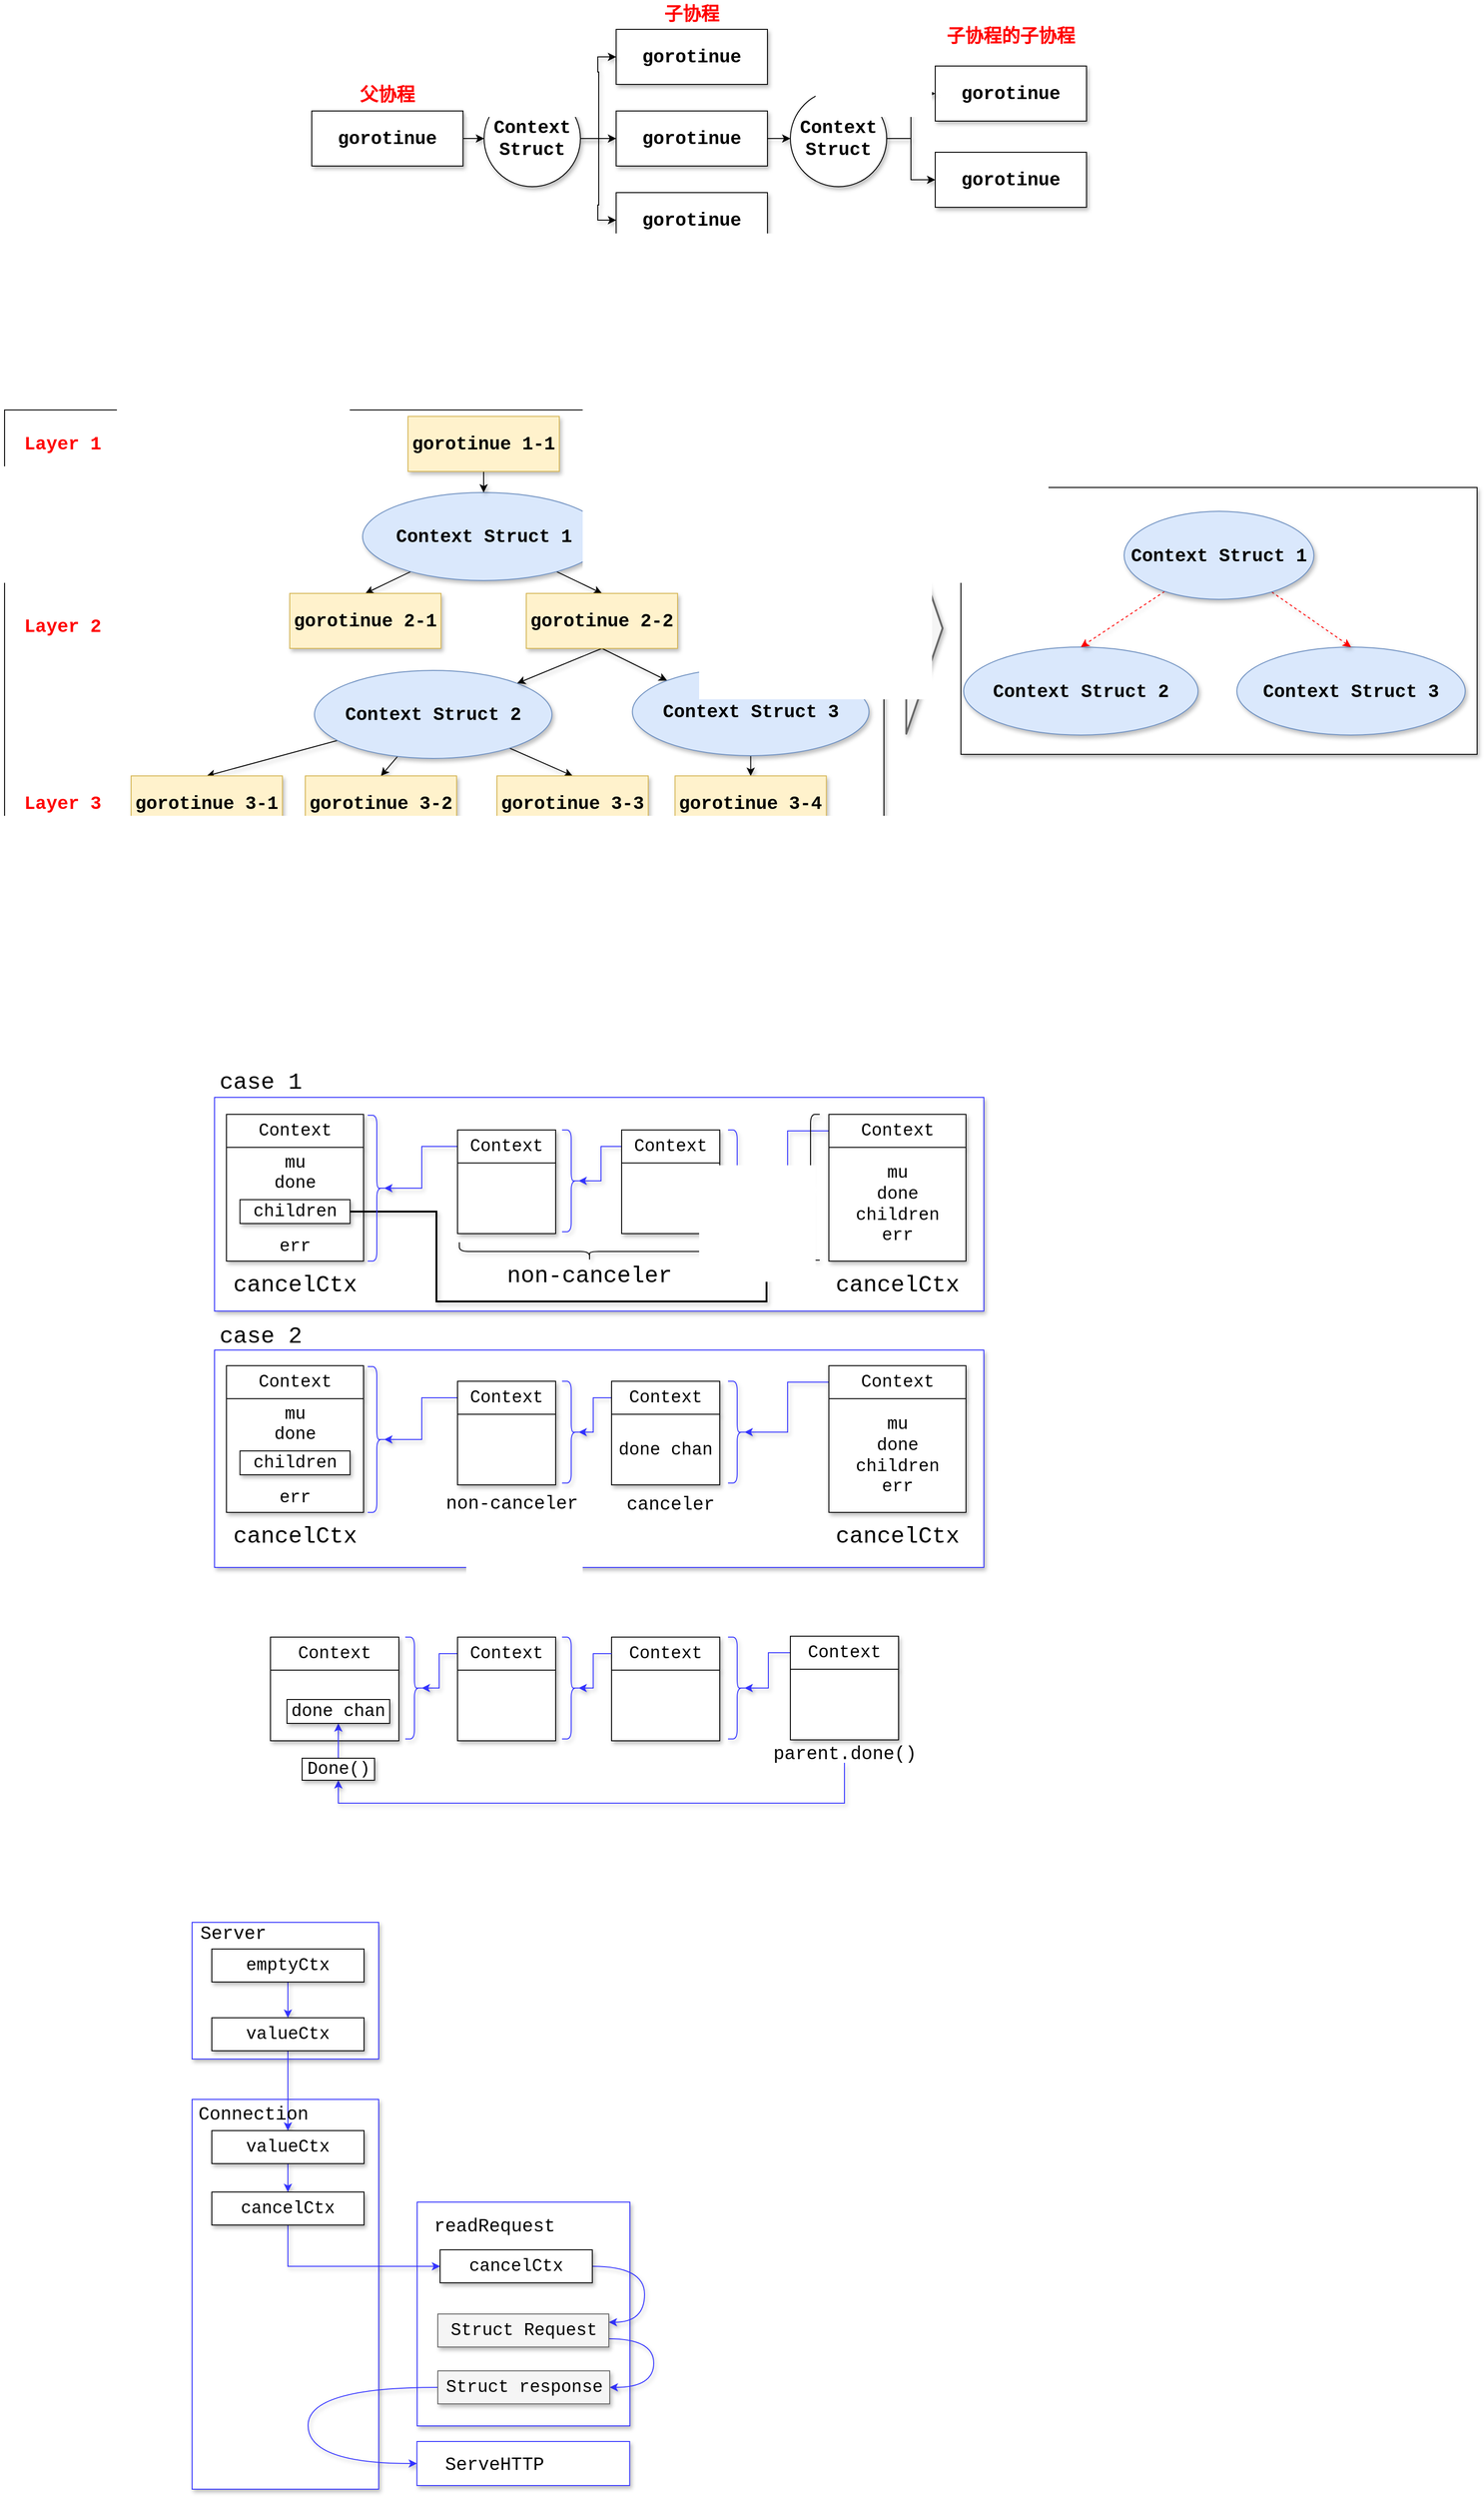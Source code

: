 <mxfile version="14.6.13" type="device"><diagram id="htR_UwB8JXUhuFJ9asn2" name="第 1 页"><mxGraphModel dx="1021" dy="461" grid="0" gridSize="10" guides="1" tooltips="1" connect="1" arrows="1" fold="1" page="0" pageScale="1" pageWidth="827" pageHeight="1169" math="0" shadow="0"><root><mxCell id="0"/><mxCell id="1" parent="0"/><mxCell id="-0JW77oIXEVF09lvHyK0-490" value="" style="rounded=0;whiteSpace=wrap;html=1;shadow=1;strokeColor=#3333FF;fontColor=#FF0000;" parent="1" vertex="1"><mxGeometry x="257" y="2723" width="232" height="244" as="geometry"/></mxCell><mxCell id="-0JW77oIXEVF09lvHyK0-487" value="" style="rounded=0;whiteSpace=wrap;html=1;shadow=1;strokeColor=#3333FF;fontColor=#FF0000;" parent="1" vertex="1"><mxGeometry x="11.5" y="2611" width="203.5" height="425" as="geometry"/></mxCell><mxCell id="-0JW77oIXEVF09lvHyK0-486" value="" style="rounded=0;whiteSpace=wrap;html=1;shadow=1;strokeColor=#3333FF;fontColor=#FF0000;" parent="1" vertex="1"><mxGeometry x="11.5" y="2418" width="203.5" height="149" as="geometry"/></mxCell><mxCell id="-0JW77oIXEVF09lvHyK0-460" value="&lt;font style=&quot;font-size: 19px&quot; face=&quot;Courier New&quot; color=&quot;#000000&quot;&gt;Context&lt;/font&gt;" style="rounded=0;whiteSpace=wrap;html=1;shadow=1;fontColor=#FF0000;" parent="1" vertex="1"><mxGeometry x="469" y="2107" width="118" height="36" as="geometry"/></mxCell><mxCell id="-0JW77oIXEVF09lvHyK0-445" value="" style="rounded=0;whiteSpace=wrap;html=1;shadow=1;strokeColor=#3333FF;fontColor=#FF0000;" parent="1" vertex="1"><mxGeometry x="36" y="1794" width="839" height="237" as="geometry"/></mxCell><mxCell id="-0JW77oIXEVF09lvHyK0-444" value="" style="rounded=0;whiteSpace=wrap;html=1;shadow=1;strokeColor=#3333FF;fontColor=#FF0000;" parent="1" vertex="1"><mxGeometry x="36" y="1518.5" width="839" height="233" as="geometry"/></mxCell><mxCell id="-0JW77oIXEVF09lvHyK0-369" value="" style="rounded=0;whiteSpace=wrap;html=1;shadow=1;fontColor=#FF0000;" parent="1" vertex="1"><mxGeometry x="850" y="853.5" width="563" height="291" as="geometry"/></mxCell><mxCell id="-0JW77oIXEVF09lvHyK0-368" value="" style="rounded=0;whiteSpace=wrap;html=1;shadow=1;fontColor=#FF0000;" parent="1" vertex="1"><mxGeometry x="-193" y="769" width="959" height="471" as="geometry"/></mxCell><mxCell id="-0JW77oIXEVF09lvHyK0-317" value="" style="rounded=0;whiteSpace=wrap;html=1;shadow=0;fontColor=#FF0000;strokeColor=none;" parent="1" vertex="1"><mxGeometry x="49" y="1537" width="149" height="161" as="geometry"/></mxCell><mxCell id="-0JW77oIXEVF09lvHyK0-287" style="edgeStyle=orthogonalEdgeStyle;rounded=0;orthogonalLoop=1;jettySize=auto;html=1;shadow=1;fontStyle=1" parent="1" source="-0JW77oIXEVF09lvHyK0-284" target="-0JW77oIXEVF09lvHyK0-286" edge="1"><mxGeometry relative="1" as="geometry"/></mxCell><mxCell id="-0JW77oIXEVF09lvHyK0-284" value="&lt;font face=&quot;Courier New&quot; style=&quot;font-size: 20px&quot;&gt;gorotinue&lt;/font&gt;" style="rounded=0;whiteSpace=wrap;html=1;shadow=1;fontStyle=1" parent="1" vertex="1"><mxGeometry x="142" y="443" width="165" height="60" as="geometry"/></mxCell><mxCell id="-0JW77oIXEVF09lvHyK0-285" value="&lt;font face=&quot;Courier New&quot; style=&quot;font-size: 20px&quot;&gt;gorotinue&lt;/font&gt;" style="rounded=0;whiteSpace=wrap;html=1;shadow=1;fontStyle=1" parent="1" vertex="1"><mxGeometry x="474" y="354" width="165" height="60" as="geometry"/></mxCell><mxCell id="-0JW77oIXEVF09lvHyK0-288" style="edgeStyle=orthogonalEdgeStyle;rounded=0;orthogonalLoop=1;jettySize=auto;html=1;entryX=0;entryY=0.5;entryDx=0;entryDy=0;shadow=1;fontStyle=1" parent="1" source="-0JW77oIXEVF09lvHyK0-286" target="-0JW77oIXEVF09lvHyK0-285" edge="1"><mxGeometry relative="1" as="geometry"/></mxCell><mxCell id="-0JW77oIXEVF09lvHyK0-290" style="edgeStyle=orthogonalEdgeStyle;rounded=0;orthogonalLoop=1;jettySize=auto;html=1;entryX=0;entryY=0.5;entryDx=0;entryDy=0;shadow=1;fontStyle=1" parent="1" source="-0JW77oIXEVF09lvHyK0-286" target="-0JW77oIXEVF09lvHyK0-289" edge="1"><mxGeometry relative="1" as="geometry"/></mxCell><mxCell id="-0JW77oIXEVF09lvHyK0-292" style="edgeStyle=orthogonalEdgeStyle;rounded=0;orthogonalLoop=1;jettySize=auto;html=1;entryX=0;entryY=0.5;entryDx=0;entryDy=0;shadow=1;fontStyle=1" parent="1" source="-0JW77oIXEVF09lvHyK0-286" target="-0JW77oIXEVF09lvHyK0-291" edge="1"><mxGeometry relative="1" as="geometry"/></mxCell><mxCell id="-0JW77oIXEVF09lvHyK0-286" value="&lt;span style=&quot;font-family: &amp;#34;courier new&amp;#34; ; font-size: 20px&quot;&gt;Context Struct&lt;/span&gt;" style="ellipse;whiteSpace=wrap;html=1;shadow=1;fontStyle=1" parent="1" vertex="1"><mxGeometry x="330" y="420.5" width="105" height="105" as="geometry"/></mxCell><mxCell id="-0JW77oIXEVF09lvHyK0-298" style="edgeStyle=orthogonalEdgeStyle;rounded=0;orthogonalLoop=1;jettySize=auto;html=1;entryX=0;entryY=0.5;entryDx=0;entryDy=0;shadow=1;fontColor=#FF0000;" parent="1" source="-0JW77oIXEVF09lvHyK0-289" target="-0JW77oIXEVF09lvHyK0-297" edge="1"><mxGeometry relative="1" as="geometry"/></mxCell><mxCell id="-0JW77oIXEVF09lvHyK0-289" value="&lt;font face=&quot;Courier New&quot; style=&quot;font-size: 20px&quot;&gt;gorotinue&lt;/font&gt;" style="rounded=0;whiteSpace=wrap;html=1;shadow=1;fontStyle=1" parent="1" vertex="1"><mxGeometry x="474" y="443" width="165" height="60" as="geometry"/></mxCell><mxCell id="-0JW77oIXEVF09lvHyK0-291" value="&lt;font face=&quot;Courier New&quot; style=&quot;font-size: 20px&quot;&gt;gorotinue&lt;/font&gt;" style="rounded=0;whiteSpace=wrap;html=1;shadow=1;fontStyle=1" parent="1" vertex="1"><mxGeometry x="474" y="532" width="165" height="60" as="geometry"/></mxCell><mxCell id="-0JW77oIXEVF09lvHyK0-293" value="&lt;b&gt;&lt;font style=&quot;font-size: 20px&quot;&gt;父协程&lt;/font&gt;&lt;/b&gt;" style="text;html=1;strokeColor=none;fillColor=none;align=center;verticalAlign=middle;whiteSpace=wrap;rounded=0;shadow=1;fontColor=#FF0000;" parent="1" vertex="1"><mxGeometry x="181" y="414" width="87" height="20" as="geometry"/></mxCell><mxCell id="-0JW77oIXEVF09lvHyK0-294" value="&lt;b&gt;&lt;font style=&quot;font-size: 20px&quot;&gt;子协程&lt;/font&gt;&lt;/b&gt;" style="text;html=1;strokeColor=none;fillColor=none;align=center;verticalAlign=middle;whiteSpace=wrap;rounded=0;shadow=1;fontColor=#FF0000;" parent="1" vertex="1"><mxGeometry x="513" y="326" width="87" height="20" as="geometry"/></mxCell><mxCell id="-0JW77oIXEVF09lvHyK0-295" value="&lt;font face=&quot;Courier New&quot; style=&quot;font-size: 20px&quot;&gt;gorotinue&lt;/font&gt;" style="rounded=0;whiteSpace=wrap;html=1;shadow=1;fontStyle=1" parent="1" vertex="1"><mxGeometry x="822" y="394" width="165" height="60" as="geometry"/></mxCell><mxCell id="-0JW77oIXEVF09lvHyK0-296" value="&lt;b&gt;&lt;font style=&quot;font-size: 20px&quot;&gt;子协程的子协程&lt;/font&gt;&lt;/b&gt;" style="text;html=1;strokeColor=none;fillColor=none;align=center;verticalAlign=middle;whiteSpace=wrap;rounded=0;shadow=1;fontColor=#FF0000;" parent="1" vertex="1"><mxGeometry x="825" y="350" width="159" height="20" as="geometry"/></mxCell><mxCell id="-0JW77oIXEVF09lvHyK0-299" style="edgeStyle=orthogonalEdgeStyle;rounded=0;orthogonalLoop=1;jettySize=auto;html=1;entryX=0;entryY=0.5;entryDx=0;entryDy=0;shadow=1;fontColor=#FF0000;" parent="1" source="-0JW77oIXEVF09lvHyK0-297" target="-0JW77oIXEVF09lvHyK0-295" edge="1"><mxGeometry relative="1" as="geometry"/></mxCell><mxCell id="-0JW77oIXEVF09lvHyK0-301" style="edgeStyle=orthogonalEdgeStyle;rounded=0;orthogonalLoop=1;jettySize=auto;html=1;shadow=1;fontColor=#FF0000;" parent="1" source="-0JW77oIXEVF09lvHyK0-297" target="-0JW77oIXEVF09lvHyK0-300" edge="1"><mxGeometry relative="1" as="geometry"/></mxCell><mxCell id="-0JW77oIXEVF09lvHyK0-297" value="&lt;span style=&quot;font-family: &amp;#34;courier new&amp;#34; ; font-size: 20px&quot;&gt;Context Struct&lt;/span&gt;" style="ellipse;whiteSpace=wrap;html=1;shadow=1;fontStyle=1" parent="1" vertex="1"><mxGeometry x="664" y="420.5" width="105" height="105" as="geometry"/></mxCell><mxCell id="-0JW77oIXEVF09lvHyK0-300" value="&lt;font face=&quot;Courier New&quot; style=&quot;font-size: 20px&quot;&gt;gorotinue&lt;/font&gt;" style="rounded=0;whiteSpace=wrap;html=1;shadow=1;fontStyle=1" parent="1" vertex="1"><mxGeometry x="822" y="488" width="165" height="60" as="geometry"/></mxCell><mxCell id="-0JW77oIXEVF09lvHyK0-342" style="edgeStyle=none;rounded=0;orthogonalLoop=1;jettySize=auto;html=1;entryX=0.5;entryY=0;entryDx=0;entryDy=0;shadow=1;endArrow=classic;endFill=1;fontColor=#FF0000;" parent="1" source="-0JW77oIXEVF09lvHyK0-302" target="-0JW77oIXEVF09lvHyK0-341" edge="1"><mxGeometry relative="1" as="geometry"/></mxCell><mxCell id="-0JW77oIXEVF09lvHyK0-344" style="edgeStyle=none;rounded=0;orthogonalLoop=1;jettySize=auto;html=1;entryX=0.5;entryY=0;entryDx=0;entryDy=0;shadow=1;endArrow=classic;endFill=1;fontColor=#FF0000;" parent="1" source="-0JW77oIXEVF09lvHyK0-302" target="-0JW77oIXEVF09lvHyK0-343" edge="1"><mxGeometry relative="1" as="geometry"/></mxCell><mxCell id="-0JW77oIXEVF09lvHyK0-302" value="&lt;font face=&quot;Courier New&quot; style=&quot;font-size: 20px&quot;&gt;&lt;span&gt;Context Struct 1&lt;/span&gt;&lt;/font&gt;" style="ellipse;whiteSpace=wrap;html=1;shadow=1;fontStyle=1;fillColor=#dae8fc;strokeColor=#6c8ebf;" parent="1" vertex="1"><mxGeometry x="197.5" y="859" width="264" height="96" as="geometry"/></mxCell><mxCell id="-0JW77oIXEVF09lvHyK0-313" value="&lt;font style=&quot;font-size: 19px&quot; face=&quot;Courier New&quot; color=&quot;#000000&quot;&gt;Context&lt;/font&gt;" style="rounded=0;whiteSpace=wrap;html=1;shadow=1;fontColor=#FF0000;" parent="1" vertex="1"><mxGeometry x="49" y="1537" width="149.5" height="36" as="geometry"/></mxCell><mxCell id="-0JW77oIXEVF09lvHyK0-314" value="&lt;font style=&quot;font-size: 19px&quot; face=&quot;Courier New&quot; color=&quot;#000000&quot;&gt;mu&lt;br&gt;done&lt;br&gt;&lt;br&gt;&lt;br&gt;err&lt;br&gt;&lt;/font&gt;" style="rounded=0;whiteSpace=wrap;html=1;shadow=1;fontColor=#FF0000;" parent="1" vertex="1"><mxGeometry x="49" y="1573" width="149.5" height="124" as="geometry"/></mxCell><mxCell id="-0JW77oIXEVF09lvHyK0-321" value="&lt;font face=&quot;Courier New&quot; style=&quot;font-size: 25px&quot; color=&quot;#000000&quot;&gt;cancelCtx&lt;/font&gt;" style="text;html=1;strokeColor=none;fillColor=none;align=center;verticalAlign=middle;whiteSpace=wrap;rounded=0;shadow=0;fontColor=#FF0000;" parent="1" vertex="1"><mxGeometry x="51.75" y="1713" width="144" height="20" as="geometry"/></mxCell><mxCell id="-0JW77oIXEVF09lvHyK0-332" style="edgeStyle=none;rounded=0;orthogonalLoop=1;jettySize=auto;html=1;shadow=1;endArrow=classic;endFill=1;fontColor=#FF0000;" parent="1" source="-0JW77oIXEVF09lvHyK0-331" target="-0JW77oIXEVF09lvHyK0-302" edge="1"><mxGeometry relative="1" as="geometry"/></mxCell><mxCell id="-0JW77oIXEVF09lvHyK0-331" value="&lt;font face=&quot;Courier New&quot; style=&quot;font-size: 20px&quot;&gt;gorotinue 1-1&lt;/font&gt;" style="rounded=0;whiteSpace=wrap;html=1;shadow=1;fontStyle=1;fillColor=#fff2cc;strokeColor=#d6b656;" parent="1" vertex="1"><mxGeometry x="247" y="776" width="165" height="60" as="geometry"/></mxCell><mxCell id="-0JW77oIXEVF09lvHyK0-349" style="edgeStyle=none;rounded=0;orthogonalLoop=1;jettySize=auto;html=1;entryX=0.5;entryY=0;entryDx=0;entryDy=0;shadow=1;endArrow=classic;endFill=1;fontColor=#FF0000;" parent="1" source="-0JW77oIXEVF09lvHyK0-337" target="-0JW77oIXEVF09lvHyK0-346" edge="1"><mxGeometry relative="1" as="geometry"/></mxCell><mxCell id="-0JW77oIXEVF09lvHyK0-350" style="edgeStyle=none;rounded=0;orthogonalLoop=1;jettySize=auto;html=1;entryX=0.5;entryY=0;entryDx=0;entryDy=0;shadow=1;endArrow=classic;endFill=1;fontColor=#FF0000;" parent="1" source="-0JW77oIXEVF09lvHyK0-337" target="-0JW77oIXEVF09lvHyK0-347" edge="1"><mxGeometry relative="1" as="geometry"/></mxCell><mxCell id="-0JW77oIXEVF09lvHyK0-351" style="edgeStyle=none;rounded=0;orthogonalLoop=1;jettySize=auto;html=1;entryX=0.5;entryY=0;entryDx=0;entryDy=0;shadow=1;endArrow=classic;endFill=1;fontColor=#FF0000;" parent="1" source="-0JW77oIXEVF09lvHyK0-337" target="-0JW77oIXEVF09lvHyK0-348" edge="1"><mxGeometry relative="1" as="geometry"/></mxCell><mxCell id="-0JW77oIXEVF09lvHyK0-337" value="&lt;span style=&quot;font-family: &amp;#34;courier new&amp;#34; ; font-size: 20px&quot;&gt;Context Struct 2&lt;/span&gt;" style="ellipse;whiteSpace=wrap;html=1;shadow=1;fontStyle=1;fillColor=#dae8fc;strokeColor=#6c8ebf;" parent="1" vertex="1"><mxGeometry x="145" y="1053" width="259" height="96" as="geometry"/></mxCell><mxCell id="-0JW77oIXEVF09lvHyK0-341" value="&lt;font face=&quot;Courier New&quot; style=&quot;font-size: 20px&quot;&gt;gorotinue 2-1&lt;/font&gt;" style="rounded=0;whiteSpace=wrap;html=1;shadow=1;fontStyle=1;fillColor=#fff2cc;strokeColor=#d6b656;" parent="1" vertex="1"><mxGeometry x="118" y="969" width="165" height="60" as="geometry"/></mxCell><mxCell id="-0JW77oIXEVF09lvHyK0-345" style="edgeStyle=none;rounded=0;orthogonalLoop=1;jettySize=auto;html=1;entryX=1;entryY=0;entryDx=0;entryDy=0;shadow=1;endArrow=classic;endFill=1;fontColor=#FF0000;exitX=0.5;exitY=1;exitDx=0;exitDy=0;" parent="1" source="-0JW77oIXEVF09lvHyK0-343" target="-0JW77oIXEVF09lvHyK0-337" edge="1"><mxGeometry relative="1" as="geometry"/></mxCell><mxCell id="-0JW77oIXEVF09lvHyK0-356" style="edgeStyle=none;rounded=0;orthogonalLoop=1;jettySize=auto;html=1;entryX=0;entryY=0;entryDx=0;entryDy=0;shadow=1;endArrow=classic;endFill=1;fontColor=#FF0000;exitX=0.5;exitY=1;exitDx=0;exitDy=0;" parent="1" source="-0JW77oIXEVF09lvHyK0-343" target="-0JW77oIXEVF09lvHyK0-355" edge="1"><mxGeometry relative="1" as="geometry"><mxPoint x="560" y="1024" as="sourcePoint"/></mxGeometry></mxCell><mxCell id="-0JW77oIXEVF09lvHyK0-343" value="&lt;font face=&quot;Courier New&quot; style=&quot;font-size: 20px&quot;&gt;gorotinue 2-2&lt;/font&gt;" style="rounded=0;whiteSpace=wrap;html=1;shadow=1;fontStyle=1;fillColor=#fff2cc;strokeColor=#d6b656;" parent="1" vertex="1"><mxGeometry x="376" y="969" width="165" height="60" as="geometry"/></mxCell><mxCell id="-0JW77oIXEVF09lvHyK0-346" value="&lt;font face=&quot;Courier New&quot; style=&quot;font-size: 20px&quot;&gt;gorotinue 3-1&lt;/font&gt;" style="rounded=0;whiteSpace=wrap;html=1;shadow=1;fontStyle=1;fillColor=#fff2cc;strokeColor=#d6b656;" parent="1" vertex="1"><mxGeometry x="-55" y="1168" width="165" height="60" as="geometry"/></mxCell><mxCell id="-0JW77oIXEVF09lvHyK0-347" value="&lt;font face=&quot;Courier New&quot; style=&quot;font-size: 20px&quot;&gt;gorotinue 3-2&lt;/font&gt;" style="rounded=0;whiteSpace=wrap;html=1;shadow=1;fontStyle=1;fillColor=#fff2cc;strokeColor=#d6b656;" parent="1" vertex="1"><mxGeometry x="135" y="1168" width="165" height="60" as="geometry"/></mxCell><mxCell id="-0JW77oIXEVF09lvHyK0-348" value="&lt;font face=&quot;Courier New&quot; style=&quot;font-size: 20px&quot;&gt;gorotinue 3-3&lt;/font&gt;" style="rounded=0;whiteSpace=wrap;html=1;shadow=1;fontStyle=1;fillColor=#fff2cc;strokeColor=#d6b656;" parent="1" vertex="1"><mxGeometry x="344" y="1168" width="165" height="60" as="geometry"/></mxCell><mxCell id="-0JW77oIXEVF09lvHyK0-358" style="edgeStyle=none;rounded=0;orthogonalLoop=1;jettySize=auto;html=1;shadow=1;endArrow=classic;endFill=1;fontColor=#FF0000;" parent="1" source="-0JW77oIXEVF09lvHyK0-355" target="-0JW77oIXEVF09lvHyK0-357" edge="1"><mxGeometry relative="1" as="geometry"/></mxCell><mxCell id="-0JW77oIXEVF09lvHyK0-355" value="&lt;span style=&quot;font-family: &amp;#34;courier new&amp;#34; ; font-size: 20px&quot;&gt;Context Struct 3&lt;/span&gt;" style="ellipse;whiteSpace=wrap;html=1;shadow=1;fontStyle=1;fillColor=#dae8fc;strokeColor=#6c8ebf;" parent="1" vertex="1"><mxGeometry x="491.74" y="1050" width="258" height="96" as="geometry"/></mxCell><mxCell id="-0JW77oIXEVF09lvHyK0-357" value="&lt;font face=&quot;Courier New&quot; style=&quot;font-size: 20px&quot;&gt;gorotinue 3-4&lt;/font&gt;" style="rounded=0;whiteSpace=wrap;html=1;shadow=1;fontStyle=1;fillColor=#fff2cc;strokeColor=#d6b656;" parent="1" vertex="1"><mxGeometry x="538.24" y="1168" width="165" height="60" as="geometry"/></mxCell><mxCell id="-0JW77oIXEVF09lvHyK0-361" value="&lt;span style=&quot;font-family: &amp;#34;courier new&amp;#34; ; font-size: 20px&quot;&gt;Context Struct 2&lt;/span&gt;" style="ellipse;whiteSpace=wrap;html=1;shadow=1;fontStyle=1;fillColor=#dae8fc;strokeColor=#6c8ebf;" parent="1" vertex="1"><mxGeometry x="853" y="1027.5" width="255.63" height="96" as="geometry"/></mxCell><mxCell id="-0JW77oIXEVF09lvHyK0-362" value="&lt;span style=&quot;font-family: &amp;#34;courier new&amp;#34; ; font-size: 20px&quot;&gt;Context Struct 3&lt;/span&gt;" style="ellipse;whiteSpace=wrap;html=1;shadow=1;fontStyle=1;fillColor=#dae8fc;strokeColor=#6c8ebf;" parent="1" vertex="1"><mxGeometry x="1151" y="1027.5" width="249" height="96" as="geometry"/></mxCell><mxCell id="-0JW77oIXEVF09lvHyK0-364" style="edgeStyle=none;rounded=0;orthogonalLoop=1;jettySize=auto;html=1;entryX=0.5;entryY=0;entryDx=0;entryDy=0;shadow=1;dashed=1;endArrow=classic;endFill=1;strokeColor=#FF0000;fontColor=#FF0000;" parent="1" source="-0JW77oIXEVF09lvHyK0-363" target="-0JW77oIXEVF09lvHyK0-361" edge="1"><mxGeometry relative="1" as="geometry"/></mxCell><mxCell id="-0JW77oIXEVF09lvHyK0-365" style="edgeStyle=none;rounded=0;orthogonalLoop=1;jettySize=auto;html=1;entryX=0.5;entryY=0;entryDx=0;entryDy=0;shadow=1;dashed=1;endArrow=classic;endFill=1;strokeColor=#FF0000;fontColor=#FF0000;" parent="1" source="-0JW77oIXEVF09lvHyK0-363" target="-0JW77oIXEVF09lvHyK0-362" edge="1"><mxGeometry relative="1" as="geometry"/></mxCell><mxCell id="-0JW77oIXEVF09lvHyK0-363" value="&lt;font face=&quot;Courier New&quot; style=&quot;font-size: 20px&quot;&gt;&lt;span&gt;Context Struct 1&lt;/span&gt;&lt;/font&gt;" style="ellipse;whiteSpace=wrap;html=1;shadow=1;fontStyle=1;fillColor=#dae8fc;strokeColor=#6c8ebf;" parent="1" vertex="1"><mxGeometry x="1028" y="879.5" width="207" height="96" as="geometry"/></mxCell><mxCell id="-0JW77oIXEVF09lvHyK0-366" value="" style="shape=flexArrow;endArrow=classic;html=1;shadow=1;fontColor=#FF0000;strokeWidth=2;endWidth=198.571;endSize=12.529;width=28.571;fillColor=#f5f5f5;strokeColor=#666666;" parent="1" edge="1"><mxGeometry width="50" height="50" relative="1" as="geometry"><mxPoint x="780" y="1007" as="sourcePoint"/><mxPoint x="831" y="1007" as="targetPoint"/></mxGeometry></mxCell><mxCell id="-0JW77oIXEVF09lvHyK0-370" value="&lt;font style=&quot;font-size: 20px&quot; face=&quot;Courier New&quot;&gt;&lt;b&gt;Layer 1&lt;/b&gt;&lt;/font&gt;" style="text;html=1;strokeColor=none;fillColor=none;align=center;verticalAlign=middle;whiteSpace=wrap;rounded=0;shadow=1;fontColor=#FF0000;" parent="1" vertex="1"><mxGeometry x="-180" y="796" width="101" height="20" as="geometry"/></mxCell><mxCell id="-0JW77oIXEVF09lvHyK0-371" value="&lt;font style=&quot;font-size: 20px&quot; face=&quot;Courier New&quot;&gt;&lt;b&gt;Layer 2&lt;/b&gt;&lt;/font&gt;" style="text;html=1;strokeColor=none;fillColor=none;align=center;verticalAlign=middle;whiteSpace=wrap;rounded=0;shadow=1;fontColor=#FF0000;" parent="1" vertex="1"><mxGeometry x="-180" y="994.5" width="101" height="20" as="geometry"/></mxCell><mxCell id="-0JW77oIXEVF09lvHyK0-372" value="&lt;font style=&quot;font-size: 20px&quot; face=&quot;Courier New&quot;&gt;&lt;b&gt;Layer 3&lt;/b&gt;&lt;/font&gt;" style="text;html=1;strokeColor=none;fillColor=none;align=center;verticalAlign=middle;whiteSpace=wrap;rounded=0;shadow=1;fontColor=#FF0000;" parent="1" vertex="1"><mxGeometry x="-180" y="1188" width="101" height="20" as="geometry"/></mxCell><mxCell id="-0JW77oIXEVF09lvHyK0-373" value="" style="rounded=0;whiteSpace=wrap;html=1;shadow=0;fontColor=#FF0000;strokeColor=none;" parent="1" vertex="1"><mxGeometry x="706" y="1537" width="149" height="161" as="geometry"/></mxCell><mxCell id="-0JW77oIXEVF09lvHyK0-396" style="edgeStyle=orthogonalEdgeStyle;rounded=0;orthogonalLoop=1;jettySize=auto;html=1;entryX=0.1;entryY=0.5;entryDx=0;entryDy=0;entryPerimeter=0;shadow=1;endArrow=classic;endFill=1;strokeWidth=1;fontColor=#FF0000;strokeColor=#3333FF;" parent="1" source="-0JW77oIXEVF09lvHyK0-374" target="-0JW77oIXEVF09lvHyK0-394" edge="1"><mxGeometry relative="1" as="geometry"/></mxCell><mxCell id="-0JW77oIXEVF09lvHyK0-374" value="&lt;font style=&quot;font-size: 19px&quot; face=&quot;Courier New&quot; color=&quot;#000000&quot;&gt;Context&lt;/font&gt;" style="rounded=0;whiteSpace=wrap;html=1;shadow=1;fontColor=#FF0000;" parent="1" vertex="1"><mxGeometry x="706" y="1537" width="149.5" height="36" as="geometry"/></mxCell><mxCell id="-0JW77oIXEVF09lvHyK0-375" value="&lt;font style=&quot;font-size: 19px&quot; face=&quot;Courier New&quot; color=&quot;#000000&quot;&gt;mu&lt;br&gt;done&lt;br&gt;children&lt;br&gt;err&lt;br&gt;&lt;/font&gt;" style="rounded=0;whiteSpace=wrap;html=1;shadow=1;fontColor=#FF0000;" parent="1" vertex="1"><mxGeometry x="706" y="1573" width="149.5" height="124" as="geometry"/></mxCell><mxCell id="-0JW77oIXEVF09lvHyK0-376" value="&lt;font face=&quot;Courier New&quot; style=&quot;font-size: 25px&quot; color=&quot;#000000&quot;&gt;cancelCtx&lt;/font&gt;" style="text;html=1;strokeColor=none;fillColor=none;align=center;verticalAlign=middle;whiteSpace=wrap;rounded=0;shadow=0;fontColor=#FF0000;" parent="1" vertex="1"><mxGeometry x="708.75" y="1713" width="144" height="20" as="geometry"/></mxCell><mxCell id="-0JW77oIXEVF09lvHyK0-390" style="edgeStyle=orthogonalEdgeStyle;rounded=0;orthogonalLoop=1;jettySize=auto;html=1;entryX=0.1;entryY=0.5;entryDx=0;entryDy=0;entryPerimeter=0;shadow=1;endArrow=classic;endFill=1;strokeColor=#000000;strokeWidth=2;fontColor=#FF0000;" parent="1" source="-0JW77oIXEVF09lvHyK0-378" target="-0JW77oIXEVF09lvHyK0-380" edge="1"><mxGeometry relative="1" as="geometry"><Array as="points"><mxPoint x="278" y="1643"/><mxPoint x="278" y="1741"/><mxPoint x="638" y="1741"/><mxPoint x="638" y="1617"/></Array></mxGeometry></mxCell><mxCell id="-0JW77oIXEVF09lvHyK0-378" value="&lt;font color=&quot;#000000&quot; face=&quot;Courier New&quot; style=&quot;font-size: 19px&quot;&gt;children&lt;/font&gt;" style="rounded=0;whiteSpace=wrap;html=1;shadow=1;fontColor=#FF0000;" parent="1" vertex="1"><mxGeometry x="63.75" y="1630" width="120" height="26" as="geometry"/></mxCell><mxCell id="-0JW77oIXEVF09lvHyK0-380" value="" style="shape=curlyBracket;whiteSpace=wrap;html=1;rounded=1;shadow=1;fontColor=#FF0000;" parent="1" vertex="1"><mxGeometry x="676" y="1537" width="20" height="159" as="geometry"/></mxCell><mxCell id="-0JW77oIXEVF09lvHyK0-389" style="edgeStyle=orthogonalEdgeStyle;rounded=0;orthogonalLoop=1;jettySize=auto;html=1;entryX=0.1;entryY=0.5;entryDx=0;entryDy=0;entryPerimeter=0;shadow=1;endArrow=classic;endFill=1;strokeWidth=1;fontColor=#FF0000;strokeColor=#3333FF;" parent="1" source="-0JW77oIXEVF09lvHyK0-385" target="-0JW77oIXEVF09lvHyK0-387" edge="1"><mxGeometry relative="1" as="geometry"/></mxCell><mxCell id="-0JW77oIXEVF09lvHyK0-385" value="&lt;font style=&quot;font-size: 19px&quot; face=&quot;Courier New&quot; color=&quot;#000000&quot;&gt;Context&lt;/font&gt;" style="rounded=0;whiteSpace=wrap;html=1;shadow=1;fontColor=#FF0000;" parent="1" vertex="1"><mxGeometry x="301" y="1554" width="107" height="36" as="geometry"/></mxCell><mxCell id="-0JW77oIXEVF09lvHyK0-382" value="&lt;font style=&quot;font-size: 19px&quot; face=&quot;Courier New&quot; color=&quot;#000000&quot;&gt;&lt;br&gt;&lt;/font&gt;" style="rounded=0;whiteSpace=wrap;html=1;shadow=1;fontColor=#FF0000;" parent="1" vertex="1"><mxGeometry x="301" y="1590" width="107" height="77" as="geometry"/></mxCell><mxCell id="-0JW77oIXEVF09lvHyK0-387" value="" style="shape=curlyBracket;whiteSpace=wrap;html=1;rounded=1;shadow=1;fontColor=#FF0000;rotation=-180;strokeColor=#3333FF;" parent="1" vertex="1"><mxGeometry x="203" y="1538" width="20" height="159" as="geometry"/></mxCell><mxCell id="-0JW77oIXEVF09lvHyK0-395" style="edgeStyle=orthogonalEdgeStyle;rounded=0;orthogonalLoop=1;jettySize=auto;html=1;entryX=0.1;entryY=0.5;entryDx=0;entryDy=0;entryPerimeter=0;shadow=1;endArrow=classic;endFill=1;strokeWidth=1;fontColor=#FF0000;strokeColor=#3333FF;" parent="1" source="-0JW77oIXEVF09lvHyK0-391" target="-0JW77oIXEVF09lvHyK0-393" edge="1"><mxGeometry relative="1" as="geometry"/></mxCell><mxCell id="-0JW77oIXEVF09lvHyK0-391" value="&lt;font style=&quot;font-size: 19px&quot; face=&quot;Courier New&quot; color=&quot;#000000&quot;&gt;Context&lt;/font&gt;" style="rounded=0;whiteSpace=wrap;html=1;shadow=1;fontColor=#FF0000;" parent="1" vertex="1"><mxGeometry x="480" y="1554" width="107" height="36" as="geometry"/></mxCell><mxCell id="-0JW77oIXEVF09lvHyK0-392" value="&lt;font style=&quot;font-size: 19px&quot; face=&quot;Courier New&quot; color=&quot;#000000&quot;&gt;&lt;br&gt;&lt;/font&gt;" style="rounded=0;whiteSpace=wrap;html=1;shadow=1;fontColor=#FF0000;" parent="1" vertex="1"><mxGeometry x="480" y="1590" width="107" height="77" as="geometry"/></mxCell><mxCell id="-0JW77oIXEVF09lvHyK0-393" value="" style="shape=curlyBracket;whiteSpace=wrap;html=1;rounded=1;shadow=1;fontColor=#FF0000;rotation=-180;strokeColor=#3333FF;" parent="1" vertex="1"><mxGeometry x="415" y="1554" width="20" height="111" as="geometry"/></mxCell><mxCell id="-0JW77oIXEVF09lvHyK0-394" value="" style="shape=curlyBracket;whiteSpace=wrap;html=1;rounded=1;shadow=1;fontColor=#FF0000;rotation=-180;strokeColor=#3333FF;" parent="1" vertex="1"><mxGeometry x="596" y="1554" width="20" height="111" as="geometry"/></mxCell><mxCell id="-0JW77oIXEVF09lvHyK0-418" value="&lt;font face=&quot;Courier New&quot; style=&quot;font-size: 25px&quot; color=&quot;#000000&quot;&gt;non-canceler&lt;/font&gt;" style="text;html=1;strokeColor=none;fillColor=none;align=center;verticalAlign=middle;whiteSpace=wrap;rounded=0;shadow=0;fontColor=#FF0000;" parent="1" vertex="1"><mxGeometry x="326" y="1703" width="238" height="20" as="geometry"/></mxCell><mxCell id="-0JW77oIXEVF09lvHyK0-419" value="" style="rounded=0;whiteSpace=wrap;html=1;shadow=0;fontColor=#FF0000;strokeColor=none;" parent="1" vertex="1"><mxGeometry x="49" y="1811" width="149" height="161" as="geometry"/></mxCell><mxCell id="-0JW77oIXEVF09lvHyK0-420" value="&lt;font style=&quot;font-size: 19px&quot; face=&quot;Courier New&quot; color=&quot;#000000&quot;&gt;Context&lt;/font&gt;" style="rounded=0;whiteSpace=wrap;html=1;shadow=1;fontColor=#FF0000;" parent="1" vertex="1"><mxGeometry x="49" y="1811" width="149.5" height="36" as="geometry"/></mxCell><mxCell id="-0JW77oIXEVF09lvHyK0-421" value="&lt;font style=&quot;font-size: 19px&quot; face=&quot;Courier New&quot; color=&quot;#000000&quot;&gt;mu&lt;br&gt;done&lt;br&gt;&lt;br&gt;&lt;br&gt;err&lt;br&gt;&lt;/font&gt;" style="rounded=0;whiteSpace=wrap;html=1;shadow=1;fontColor=#FF0000;" parent="1" vertex="1"><mxGeometry x="49" y="1847" width="149.5" height="124" as="geometry"/></mxCell><mxCell id="-0JW77oIXEVF09lvHyK0-422" value="&lt;font face=&quot;Courier New&quot; style=&quot;font-size: 25px&quot; color=&quot;#000000&quot;&gt;cancelCtx&lt;/font&gt;" style="text;html=1;strokeColor=none;fillColor=none;align=center;verticalAlign=middle;whiteSpace=wrap;rounded=0;shadow=0;fontColor=#FF0000;" parent="1" vertex="1"><mxGeometry x="51.75" y="1987" width="144" height="20" as="geometry"/></mxCell><mxCell id="-0JW77oIXEVF09lvHyK0-423" value="" style="rounded=0;whiteSpace=wrap;html=1;shadow=0;fontColor=#FF0000;strokeColor=none;" parent="1" vertex="1"><mxGeometry x="706" y="1811" width="149" height="161" as="geometry"/></mxCell><mxCell id="-0JW77oIXEVF09lvHyK0-424" style="edgeStyle=orthogonalEdgeStyle;rounded=0;orthogonalLoop=1;jettySize=auto;html=1;entryX=0.1;entryY=0.5;entryDx=0;entryDy=0;entryPerimeter=0;shadow=1;endArrow=classic;endFill=1;strokeWidth=1;fontColor=#FF0000;strokeColor=#3333FF;" parent="1" source="-0JW77oIXEVF09lvHyK0-425" target="-0JW77oIXEVF09lvHyK0-439" edge="1"><mxGeometry relative="1" as="geometry"/></mxCell><mxCell id="-0JW77oIXEVF09lvHyK0-425" value="&lt;font style=&quot;font-size: 19px&quot; face=&quot;Courier New&quot; color=&quot;#000000&quot;&gt;Context&lt;/font&gt;" style="rounded=0;whiteSpace=wrap;html=1;shadow=1;fontColor=#FF0000;" parent="1" vertex="1"><mxGeometry x="706" y="1811" width="149.5" height="36" as="geometry"/></mxCell><mxCell id="-0JW77oIXEVF09lvHyK0-426" value="&lt;font style=&quot;font-size: 19px&quot; face=&quot;Courier New&quot; color=&quot;#000000&quot;&gt;mu&lt;br&gt;done&lt;br&gt;children&lt;br&gt;err&lt;br&gt;&lt;/font&gt;" style="rounded=0;whiteSpace=wrap;html=1;shadow=1;fontColor=#FF0000;" parent="1" vertex="1"><mxGeometry x="706" y="1847" width="149.5" height="124" as="geometry"/></mxCell><mxCell id="-0JW77oIXEVF09lvHyK0-427" value="&lt;font face=&quot;Courier New&quot; style=&quot;font-size: 25px&quot; color=&quot;#000000&quot;&gt;cancelCtx&lt;/font&gt;" style="text;html=1;strokeColor=none;fillColor=none;align=center;verticalAlign=middle;whiteSpace=wrap;rounded=0;shadow=0;fontColor=#FF0000;" parent="1" vertex="1"><mxGeometry x="708.75" y="1987" width="144" height="20" as="geometry"/></mxCell><mxCell id="-0JW77oIXEVF09lvHyK0-429" value="&lt;font color=&quot;#000000&quot; face=&quot;Courier New&quot; style=&quot;font-size: 19px&quot;&gt;children&lt;/font&gt;" style="rounded=0;whiteSpace=wrap;html=1;shadow=1;fontColor=#FF0000;" parent="1" vertex="1"><mxGeometry x="63.75" y="1904" width="120" height="26" as="geometry"/></mxCell><mxCell id="-0JW77oIXEVF09lvHyK0-431" style="edgeStyle=orthogonalEdgeStyle;rounded=0;orthogonalLoop=1;jettySize=auto;html=1;entryX=0.1;entryY=0.5;entryDx=0;entryDy=0;entryPerimeter=0;shadow=1;endArrow=classic;endFill=1;strokeWidth=1;fontColor=#FF0000;strokeColor=#3333FF;" parent="1" source="-0JW77oIXEVF09lvHyK0-432" target="-0JW77oIXEVF09lvHyK0-434" edge="1"><mxGeometry relative="1" as="geometry"/></mxCell><mxCell id="-0JW77oIXEVF09lvHyK0-432" value="&lt;font style=&quot;font-size: 19px&quot; face=&quot;Courier New&quot; color=&quot;#000000&quot;&gt;Context&lt;/font&gt;" style="rounded=0;whiteSpace=wrap;html=1;shadow=1;fontColor=#FF0000;" parent="1" vertex="1"><mxGeometry x="301" y="1828" width="107" height="36" as="geometry"/></mxCell><mxCell id="-0JW77oIXEVF09lvHyK0-433" value="&lt;font style=&quot;font-size: 19px&quot; face=&quot;Courier New&quot; color=&quot;#000000&quot;&gt;&lt;br&gt;&lt;/font&gt;" style="rounded=0;whiteSpace=wrap;html=1;shadow=1;fontColor=#FF0000;" parent="1" vertex="1"><mxGeometry x="301" y="1864" width="107" height="77" as="geometry"/></mxCell><mxCell id="-0JW77oIXEVF09lvHyK0-434" value="" style="shape=curlyBracket;whiteSpace=wrap;html=1;rounded=1;shadow=1;fontColor=#FF0000;rotation=-180;strokeColor=#3333FF;" parent="1" vertex="1"><mxGeometry x="203" y="1812" width="20" height="159" as="geometry"/></mxCell><mxCell id="-0JW77oIXEVF09lvHyK0-435" style="edgeStyle=orthogonalEdgeStyle;rounded=0;orthogonalLoop=1;jettySize=auto;html=1;entryX=0.1;entryY=0.5;entryDx=0;entryDy=0;entryPerimeter=0;shadow=1;endArrow=classic;endFill=1;strokeWidth=1;fontColor=#FF0000;strokeColor=#3333FF;" parent="1" source="-0JW77oIXEVF09lvHyK0-436" target="-0JW77oIXEVF09lvHyK0-438" edge="1"><mxGeometry relative="1" as="geometry"/></mxCell><mxCell id="-0JW77oIXEVF09lvHyK0-436" value="&lt;font style=&quot;font-size: 19px&quot; face=&quot;Courier New&quot; color=&quot;#000000&quot;&gt;Context&lt;/font&gt;" style="rounded=0;whiteSpace=wrap;html=1;shadow=1;fontColor=#FF0000;" parent="1" vertex="1"><mxGeometry x="469" y="1828" width="118" height="36" as="geometry"/></mxCell><mxCell id="-0JW77oIXEVF09lvHyK0-437" value="&lt;font style=&quot;font-size: 19px&quot; face=&quot;Courier New&quot; color=&quot;#000000&quot;&gt;done chan&lt;br&gt;&lt;/font&gt;" style="rounded=0;whiteSpace=wrap;html=1;shadow=1;fontColor=#FF0000;" parent="1" vertex="1"><mxGeometry x="469" y="1864" width="118" height="77" as="geometry"/></mxCell><mxCell id="-0JW77oIXEVF09lvHyK0-438" value="" style="shape=curlyBracket;whiteSpace=wrap;html=1;rounded=1;shadow=1;fontColor=#FF0000;rotation=-180;strokeColor=#3333FF;" parent="1" vertex="1"><mxGeometry x="415" y="1828" width="20" height="111" as="geometry"/></mxCell><mxCell id="-0JW77oIXEVF09lvHyK0-439" value="" style="shape=curlyBracket;whiteSpace=wrap;html=1;rounded=1;shadow=1;fontColor=#FF0000;rotation=-180;strokeColor=#3333FF;" parent="1" vertex="1"><mxGeometry x="596" y="1828" width="20" height="111" as="geometry"/></mxCell><mxCell id="-0JW77oIXEVF09lvHyK0-441" value="" style="shape=curlyBracket;whiteSpace=wrap;html=1;rounded=1;shadow=1;fontColor=#FF0000;rotation=-90;" parent="1" vertex="1"><mxGeometry x="435" y="1544.5" width="20" height="284" as="geometry"/></mxCell><mxCell id="-0JW77oIXEVF09lvHyK0-442" value="&lt;font face=&quot;Courier New&quot; style=&quot;font-size: 20px&quot; color=&quot;#000000&quot;&gt;non-canceler&lt;/font&gt;" style="text;html=1;strokeColor=none;fillColor=none;align=center;verticalAlign=middle;whiteSpace=wrap;rounded=0;shadow=0;fontColor=#FF0000;" parent="1" vertex="1"><mxGeometry x="286" y="1951" width="149" height="20" as="geometry"/></mxCell><mxCell id="-0JW77oIXEVF09lvHyK0-443" value="&lt;font face=&quot;Courier New&quot; style=&quot;font-size: 20px&quot; color=&quot;#000000&quot;&gt;canceler&lt;/font&gt;" style="text;html=1;strokeColor=none;fillColor=none;align=center;verticalAlign=middle;whiteSpace=wrap;rounded=0;shadow=0;fontColor=#FF0000;" parent="1" vertex="1"><mxGeometry x="459" y="1952" width="149" height="20" as="geometry"/></mxCell><mxCell id="-0JW77oIXEVF09lvHyK0-447" value="&lt;font face=&quot;Courier New&quot; style=&quot;font-size: 25px&quot; color=&quot;#000000&quot;&gt;case 1&lt;/font&gt;" style="text;html=1;strokeColor=none;fillColor=none;align=center;verticalAlign=middle;whiteSpace=wrap;rounded=0;shadow=0;fontColor=#FF0000;" parent="1" vertex="1"><mxGeometry x="38" y="1492" width="97" height="20" as="geometry"/></mxCell><mxCell id="-0JW77oIXEVF09lvHyK0-448" value="&lt;font face=&quot;Courier New&quot; style=&quot;font-size: 25px&quot; color=&quot;#000000&quot;&gt;case 2&lt;/font&gt;" style="text;html=1;strokeColor=none;fillColor=none;align=center;verticalAlign=middle;whiteSpace=wrap;rounded=0;shadow=0;fontColor=#FF0000;" parent="1" vertex="1"><mxGeometry x="38" y="1769" width="97" height="20" as="geometry"/></mxCell><mxCell id="-0JW77oIXEVF09lvHyK0-468" style="edgeStyle=orthogonalEdgeStyle;rounded=0;orthogonalLoop=1;jettySize=auto;html=1;entryX=0.1;entryY=0.5;entryDx=0;entryDy=0;entryPerimeter=0;shadow=1;endArrow=classic;endFill=1;strokeColor=#3333FF;strokeWidth=1;fontColor=#FF0000;" parent="1" source="-0JW77oIXEVF09lvHyK0-455" target="-0JW77oIXEVF09lvHyK0-465" edge="1"><mxGeometry relative="1" as="geometry"/></mxCell><mxCell id="-0JW77oIXEVF09lvHyK0-455" value="&lt;font style=&quot;font-size: 19px&quot; face=&quot;Courier New&quot; color=&quot;#000000&quot;&gt;Context&lt;/font&gt;" style="rounded=0;whiteSpace=wrap;html=1;shadow=1;fontColor=#FF0000;" parent="1" vertex="1"><mxGeometry x="301" y="2107" width="107" height="36" as="geometry"/></mxCell><mxCell id="-0JW77oIXEVF09lvHyK0-456" value="&lt;font style=&quot;font-size: 19px&quot; face=&quot;Courier New&quot; color=&quot;#000000&quot;&gt;&lt;br&gt;&lt;/font&gt;" style="rounded=0;whiteSpace=wrap;html=1;shadow=1;fontColor=#FF0000;" parent="1" vertex="1"><mxGeometry x="301" y="2143" width="107" height="77" as="geometry"/></mxCell><mxCell id="-0JW77oIXEVF09lvHyK0-457" style="edgeStyle=orthogonalEdgeStyle;rounded=0;orthogonalLoop=1;jettySize=auto;html=1;entryX=0.1;entryY=0.5;entryDx=0;entryDy=0;entryPerimeter=0;shadow=1;endArrow=classic;endFill=1;strokeWidth=1;fontColor=#FF0000;strokeColor=#3333FF;" parent="1" source="-0JW77oIXEVF09lvHyK0-460" target="-0JW77oIXEVF09lvHyK0-458" edge="1"><mxGeometry relative="1" as="geometry"/></mxCell><mxCell id="-0JW77oIXEVF09lvHyK0-458" value="" style="shape=curlyBracket;whiteSpace=wrap;html=1;rounded=1;shadow=1;fontColor=#FF0000;rotation=-180;strokeColor=#3333FF;" parent="1" vertex="1"><mxGeometry x="415" y="2107" width="20" height="111" as="geometry"/></mxCell><mxCell id="-0JW77oIXEVF09lvHyK0-459" value="&lt;font style=&quot;font-size: 19px&quot; face=&quot;Courier New&quot; color=&quot;#000000&quot;&gt;&lt;br&gt;&lt;/font&gt;" style="rounded=0;whiteSpace=wrap;html=1;shadow=1;fontColor=#FF0000;" parent="1" vertex="1"><mxGeometry x="469" y="2143" width="118" height="77" as="geometry"/></mxCell><mxCell id="-0JW77oIXEVF09lvHyK0-461" value="" style="shape=curlyBracket;whiteSpace=wrap;html=1;rounded=1;shadow=1;fontColor=#FF0000;rotation=-180;strokeColor=#3333FF;" parent="1" vertex="1"><mxGeometry x="596" y="2107" width="20" height="111" as="geometry"/></mxCell><mxCell id="-0JW77oIXEVF09lvHyK0-465" value="" style="shape=curlyBracket;whiteSpace=wrap;html=1;rounded=1;shadow=1;fontColor=#FF0000;rotation=-180;strokeColor=#3333FF;" parent="1" vertex="1"><mxGeometry x="244" y="2107" width="20" height="111" as="geometry"/></mxCell><mxCell id="-0JW77oIXEVF09lvHyK0-466" value="&lt;font style=&quot;font-size: 19px&quot; face=&quot;Courier New&quot; color=&quot;#000000&quot;&gt;Context&lt;/font&gt;" style="rounded=0;whiteSpace=wrap;html=1;shadow=1;fontColor=#FF0000;" parent="1" vertex="1"><mxGeometry x="97" y="2107" width="140" height="36" as="geometry"/></mxCell><mxCell id="-0JW77oIXEVF09lvHyK0-467" value="&lt;font style=&quot;font-size: 19px&quot; face=&quot;Courier New&quot; color=&quot;#000000&quot;&gt;&lt;br&gt;&lt;/font&gt;" style="rounded=0;whiteSpace=wrap;html=1;shadow=1;fontColor=#FF0000;" parent="1" vertex="1"><mxGeometry x="97" y="2143" width="140" height="77" as="geometry"/></mxCell><mxCell id="-0JW77oIXEVF09lvHyK0-473" style="edgeStyle=orthogonalEdgeStyle;rounded=0;orthogonalLoop=1;jettySize=auto;html=1;exitX=0;exitY=0.5;exitDx=0;exitDy=0;shadow=1;endArrow=classic;endFill=1;strokeColor=#3333FF;strokeWidth=1;fontColor=#FF0000;entryX=0.1;entryY=0.5;entryDx=0;entryDy=0;entryPerimeter=0;" parent="1" source="-0JW77oIXEVF09lvHyK0-474" target="-0JW77oIXEVF09lvHyK0-461" edge="1"><mxGeometry relative="1" as="geometry"><mxPoint x="658" y="2115" as="sourcePoint"/></mxGeometry></mxCell><mxCell id="-0JW77oIXEVF09lvHyK0-474" value="&lt;font style=&quot;font-size: 19px&quot; face=&quot;Courier New&quot; color=&quot;#000000&quot;&gt;Context&lt;/font&gt;" style="rounded=0;whiteSpace=wrap;html=1;shadow=1;fontColor=#FF0000;" parent="1" vertex="1"><mxGeometry x="664" y="2106" width="118" height="36" as="geometry"/></mxCell><mxCell id="-0JW77oIXEVF09lvHyK0-475" value="&lt;font style=&quot;font-size: 19px&quot; face=&quot;Courier New&quot; color=&quot;#000000&quot;&gt;&lt;br&gt;&lt;/font&gt;" style="rounded=0;whiteSpace=wrap;html=1;shadow=1;fontColor=#FF0000;" parent="1" vertex="1"><mxGeometry x="664" y="2142" width="118" height="77" as="geometry"/></mxCell><mxCell id="-0JW77oIXEVF09lvHyK0-478" style="edgeStyle=orthogonalEdgeStyle;rounded=0;orthogonalLoop=1;jettySize=auto;html=1;entryX=0.5;entryY=1;entryDx=0;entryDy=0;shadow=1;endArrow=classic;endFill=1;strokeColor=#3333FF;strokeWidth=1;fontColor=#FF0000;" parent="1" source="-0JW77oIXEVF09lvHyK0-476" target="-0JW77oIXEVF09lvHyK0-477" edge="1"><mxGeometry relative="1" as="geometry"><Array as="points"><mxPoint x="723" y="2288"/><mxPoint x="171" y="2288"/></Array></mxGeometry></mxCell><mxCell id="-0JW77oIXEVF09lvHyK0-476" value="&lt;font face=&quot;Courier New&quot; style=&quot;font-size: 20px&quot; color=&quot;#000000&quot;&gt;parent.done()&lt;/font&gt;" style="text;html=1;strokeColor=none;fillColor=none;align=center;verticalAlign=middle;whiteSpace=wrap;rounded=0;shadow=0;fontColor=#FF0000;" parent="1" vertex="1"><mxGeometry x="648.5" y="2224" width="149" height="20" as="geometry"/></mxCell><mxCell id="-0JW77oIXEVF09lvHyK0-481" style="edgeStyle=orthogonalEdgeStyle;rounded=0;orthogonalLoop=1;jettySize=auto;html=1;shadow=1;endArrow=classic;endFill=1;strokeColor=#3333FF;strokeWidth=1;fontColor=#FF0000;" parent="1" source="-0JW77oIXEVF09lvHyK0-477" target="-0JW77oIXEVF09lvHyK0-479" edge="1"><mxGeometry relative="1" as="geometry"/></mxCell><mxCell id="-0JW77oIXEVF09lvHyK0-477" value="&lt;font color=&quot;#000000&quot; face=&quot;Courier New&quot; style=&quot;font-size: 19px&quot;&gt;Done()&lt;/font&gt;" style="rounded=0;whiteSpace=wrap;html=1;shadow=1;fontColor=#FF0000;" parent="1" vertex="1"><mxGeometry x="131.5" y="2239" width="79" height="24" as="geometry"/></mxCell><mxCell id="-0JW77oIXEVF09lvHyK0-479" value="&lt;font color=&quot;#000000&quot; face=&quot;Courier New&quot; style=&quot;font-size: 19px&quot;&gt;done chan&lt;/font&gt;" style="rounded=0;whiteSpace=wrap;html=1;shadow=1;fontColor=#FF0000;" parent="1" vertex="1"><mxGeometry x="115" y="2175" width="112" height="26" as="geometry"/></mxCell><mxCell id="-0JW77oIXEVF09lvHyK0-498" style="rounded=0;orthogonalLoop=1;jettySize=auto;html=1;entryX=0.5;entryY=0;entryDx=0;entryDy=0;shadow=1;endArrow=classic;endFill=1;strokeColor=#3333FF;strokeWidth=1;fontColor=#FF0000;edgeStyle=orthogonalEdgeStyle;" parent="1" source="-0JW77oIXEVF09lvHyK0-482" target="-0JW77oIXEVF09lvHyK0-483" edge="1"><mxGeometry relative="1" as="geometry"/></mxCell><mxCell id="-0JW77oIXEVF09lvHyK0-482" value="&lt;font color=&quot;#000000&quot; face=&quot;Courier New&quot;&gt;&lt;span style=&quot;font-size: 19px&quot;&gt;emptyCtx&lt;/span&gt;&lt;/font&gt;" style="rounded=0;whiteSpace=wrap;html=1;shadow=1;fontColor=#FF0000;" parent="1" vertex="1"><mxGeometry x="33" y="2447" width="166" height="36" as="geometry"/></mxCell><mxCell id="-0JW77oIXEVF09lvHyK0-501" style="edgeStyle=orthogonalEdgeStyle;rounded=0;orthogonalLoop=1;jettySize=auto;html=1;entryX=0.5;entryY=0;entryDx=0;entryDy=0;shadow=1;endArrow=classic;endFill=1;strokeColor=#3333FF;strokeWidth=1;fontColor=#FF0000;" parent="1" source="-0JW77oIXEVF09lvHyK0-483" target="-0JW77oIXEVF09lvHyK0-484" edge="1"><mxGeometry relative="1" as="geometry"/></mxCell><mxCell id="-0JW77oIXEVF09lvHyK0-483" value="&lt;font color=&quot;#000000&quot; face=&quot;Courier New&quot;&gt;&lt;span style=&quot;font-size: 19px&quot;&gt;valueCtx&lt;/span&gt;&lt;/font&gt;" style="rounded=0;whiteSpace=wrap;html=1;shadow=1;fontColor=#FF0000;" parent="1" vertex="1"><mxGeometry x="33" y="2522" width="166" height="36" as="geometry"/></mxCell><mxCell id="-0JW77oIXEVF09lvHyK0-502" style="edgeStyle=orthogonalEdgeStyle;rounded=0;orthogonalLoop=1;jettySize=auto;html=1;shadow=1;endArrow=classic;endFill=1;strokeColor=#3333FF;strokeWidth=1;fontColor=#FF0000;" parent="1" source="-0JW77oIXEVF09lvHyK0-484" target="-0JW77oIXEVF09lvHyK0-485" edge="1"><mxGeometry relative="1" as="geometry"/></mxCell><mxCell id="-0JW77oIXEVF09lvHyK0-484" value="&lt;font color=&quot;#000000&quot; face=&quot;Courier New&quot;&gt;&lt;span style=&quot;font-size: 19px&quot;&gt;valueCtx&lt;/span&gt;&lt;/font&gt;" style="rounded=0;whiteSpace=wrap;html=1;shadow=1;fontColor=#FF0000;" parent="1" vertex="1"><mxGeometry x="33" y="2645" width="166" height="36" as="geometry"/></mxCell><mxCell id="-0JW77oIXEVF09lvHyK0-503" style="edgeStyle=orthogonalEdgeStyle;rounded=0;orthogonalLoop=1;jettySize=auto;html=1;entryX=0;entryY=0.5;entryDx=0;entryDy=0;shadow=1;endArrow=classic;endFill=1;strokeColor=#3333FF;strokeWidth=1;fontColor=#FF0000;exitX=0.5;exitY=1;exitDx=0;exitDy=0;" parent="1" source="-0JW77oIXEVF09lvHyK0-485" target="-0JW77oIXEVF09lvHyK0-492" edge="1"><mxGeometry relative="1" as="geometry"/></mxCell><mxCell id="-0JW77oIXEVF09lvHyK0-485" value="&lt;font color=&quot;#000000&quot; face=&quot;Courier New&quot;&gt;&lt;span style=&quot;font-size: 19px&quot;&gt;cancelCtx&lt;/span&gt;&lt;/font&gt;" style="rounded=0;whiteSpace=wrap;html=1;shadow=1;fontColor=#FF0000;" parent="1" vertex="1"><mxGeometry x="33" y="2712" width="166" height="36" as="geometry"/></mxCell><mxCell id="-0JW77oIXEVF09lvHyK0-488" value="&lt;font color=&quot;#000000&quot; face=&quot;Courier New&quot;&gt;&lt;span style=&quot;font-size: 20px&quot;&gt;Server&lt;/span&gt;&lt;/font&gt;" style="text;html=1;strokeColor=none;fillColor=none;align=center;verticalAlign=middle;whiteSpace=wrap;rounded=0;shadow=0;fontColor=#FF0000;" parent="1" vertex="1"><mxGeometry x="20" y="2420" width="73" height="20" as="geometry"/></mxCell><mxCell id="-0JW77oIXEVF09lvHyK0-489" value="&lt;font color=&quot;#000000&quot; face=&quot;Courier New&quot;&gt;&lt;span style=&quot;font-size: 20px&quot;&gt;Connection&lt;/span&gt;&lt;/font&gt;" style="text;html=1;strokeColor=none;fillColor=none;align=center;verticalAlign=middle;whiteSpace=wrap;rounded=0;shadow=0;fontColor=#FF0000;" parent="1" vertex="1"><mxGeometry x="42" y="2617" width="73" height="20" as="geometry"/></mxCell><mxCell id="-0JW77oIXEVF09lvHyK0-496" style="edgeStyle=orthogonalEdgeStyle;rounded=0;orthogonalLoop=1;jettySize=auto;html=1;entryX=1;entryY=0.25;entryDx=0;entryDy=0;shadow=1;endArrow=classic;endFill=1;strokeColor=#3333FF;strokeWidth=1;fontColor=#FF0000;exitX=1;exitY=0.5;exitDx=0;exitDy=0;curved=1;" parent="1" source="-0JW77oIXEVF09lvHyK0-492" target="-0JW77oIXEVF09lvHyK0-494" edge="1"><mxGeometry relative="1" as="geometry"><Array as="points"><mxPoint x="505" y="2793"/><mxPoint x="505" y="2854"/></Array></mxGeometry></mxCell><mxCell id="-0JW77oIXEVF09lvHyK0-492" value="&lt;font color=&quot;#000000&quot; face=&quot;Courier New&quot;&gt;&lt;span style=&quot;font-size: 19px&quot;&gt;cancelCtx&lt;/span&gt;&lt;/font&gt;" style="rounded=0;whiteSpace=wrap;html=1;shadow=1;fontColor=#FF0000;" parent="1" vertex="1"><mxGeometry x="282" y="2775" width="166" height="36" as="geometry"/></mxCell><mxCell id="-0JW77oIXEVF09lvHyK0-493" value="&lt;font color=&quot;#000000&quot; face=&quot;Courier New&quot;&gt;&lt;span style=&quot;font-size: 20px&quot;&gt;readRequest&lt;/span&gt;&lt;/font&gt;" style="text;html=1;strokeColor=none;fillColor=none;align=center;verticalAlign=middle;whiteSpace=wrap;rounded=0;shadow=0;fontColor=#FF0000;" parent="1" vertex="1"><mxGeometry x="304.5" y="2739" width="73" height="20" as="geometry"/></mxCell><mxCell id="-0JW77oIXEVF09lvHyK0-508" style="edgeStyle=orthogonalEdgeStyle;rounded=0;orthogonalLoop=1;jettySize=auto;html=1;entryX=1;entryY=0.5;entryDx=0;entryDy=0;shadow=1;endArrow=classic;endFill=1;strokeColor=#3333FF;strokeWidth=1;fontColor=#FF0000;curved=1;exitX=1;exitY=0.75;exitDx=0;exitDy=0;" parent="1" source="-0JW77oIXEVF09lvHyK0-494" target="-0JW77oIXEVF09lvHyK0-495" edge="1"><mxGeometry relative="1" as="geometry"><Array as="points"><mxPoint x="515" y="2872"/><mxPoint x="515" y="2925"/></Array></mxGeometry></mxCell><mxCell id="-0JW77oIXEVF09lvHyK0-494" value="&lt;font color=&quot;#000000&quot; face=&quot;Courier New&quot;&gt;&lt;span style=&quot;font-size: 19px&quot;&gt;Struct Request&lt;/span&gt;&lt;/font&gt;" style="rounded=0;whiteSpace=wrap;html=1;shadow=1;fontColor=#333333;fillColor=#f5f5f5;strokeColor=#666666;" parent="1" vertex="1"><mxGeometry x="279.5" y="2845" width="186.5" height="36" as="geometry"/></mxCell><mxCell id="-0JW77oIXEVF09lvHyK0-512" style="edgeStyle=orthogonalEdgeStyle;curved=1;rounded=0;orthogonalLoop=1;jettySize=auto;html=1;entryX=0;entryY=0.5;entryDx=0;entryDy=0;shadow=1;endArrow=classic;endFill=1;strokeColor=#3333FF;strokeWidth=1;fontColor=#FF0000;exitX=0;exitY=0.5;exitDx=0;exitDy=0;" parent="1" source="-0JW77oIXEVF09lvHyK0-495" target="-0JW77oIXEVF09lvHyK0-506" edge="1"><mxGeometry relative="1" as="geometry"><Array as="points"><mxPoint x="138" y="2925"/><mxPoint x="138" y="3008"/></Array></mxGeometry></mxCell><mxCell id="-0JW77oIXEVF09lvHyK0-495" value="&lt;font color=&quot;#000000&quot; face=&quot;Courier New&quot;&gt;&lt;span style=&quot;font-size: 19px&quot;&gt;Struct response&lt;/span&gt;&lt;/font&gt;" style="rounded=0;whiteSpace=wrap;html=1;shadow=1;fontColor=#333333;fillColor=#f5f5f5;strokeColor=#666666;" parent="1" vertex="1"><mxGeometry x="279.5" y="2907" width="187.5" height="36" as="geometry"/></mxCell><mxCell id="-0JW77oIXEVF09lvHyK0-506" value="" style="rounded=0;whiteSpace=wrap;html=1;shadow=1;strokeColor=#3333FF;fontColor=#FF0000;" parent="1" vertex="1"><mxGeometry x="256.75" y="2984" width="232" height="48" as="geometry"/></mxCell><mxCell id="-0JW77oIXEVF09lvHyK0-507" value="&lt;font color=&quot;#000000&quot; face=&quot;Courier New&quot;&gt;&lt;span style=&quot;font-size: 20px&quot;&gt;ServeHTTP&lt;/span&gt;&lt;/font&gt;" style="text;html=1;strokeColor=none;fillColor=none;align=center;verticalAlign=middle;whiteSpace=wrap;rounded=0;shadow=0;fontColor=#FF0000;" parent="1" vertex="1"><mxGeometry x="304.5" y="2999" width="73" height="20" as="geometry"/></mxCell></root></mxGraphModel></diagram></mxfile>